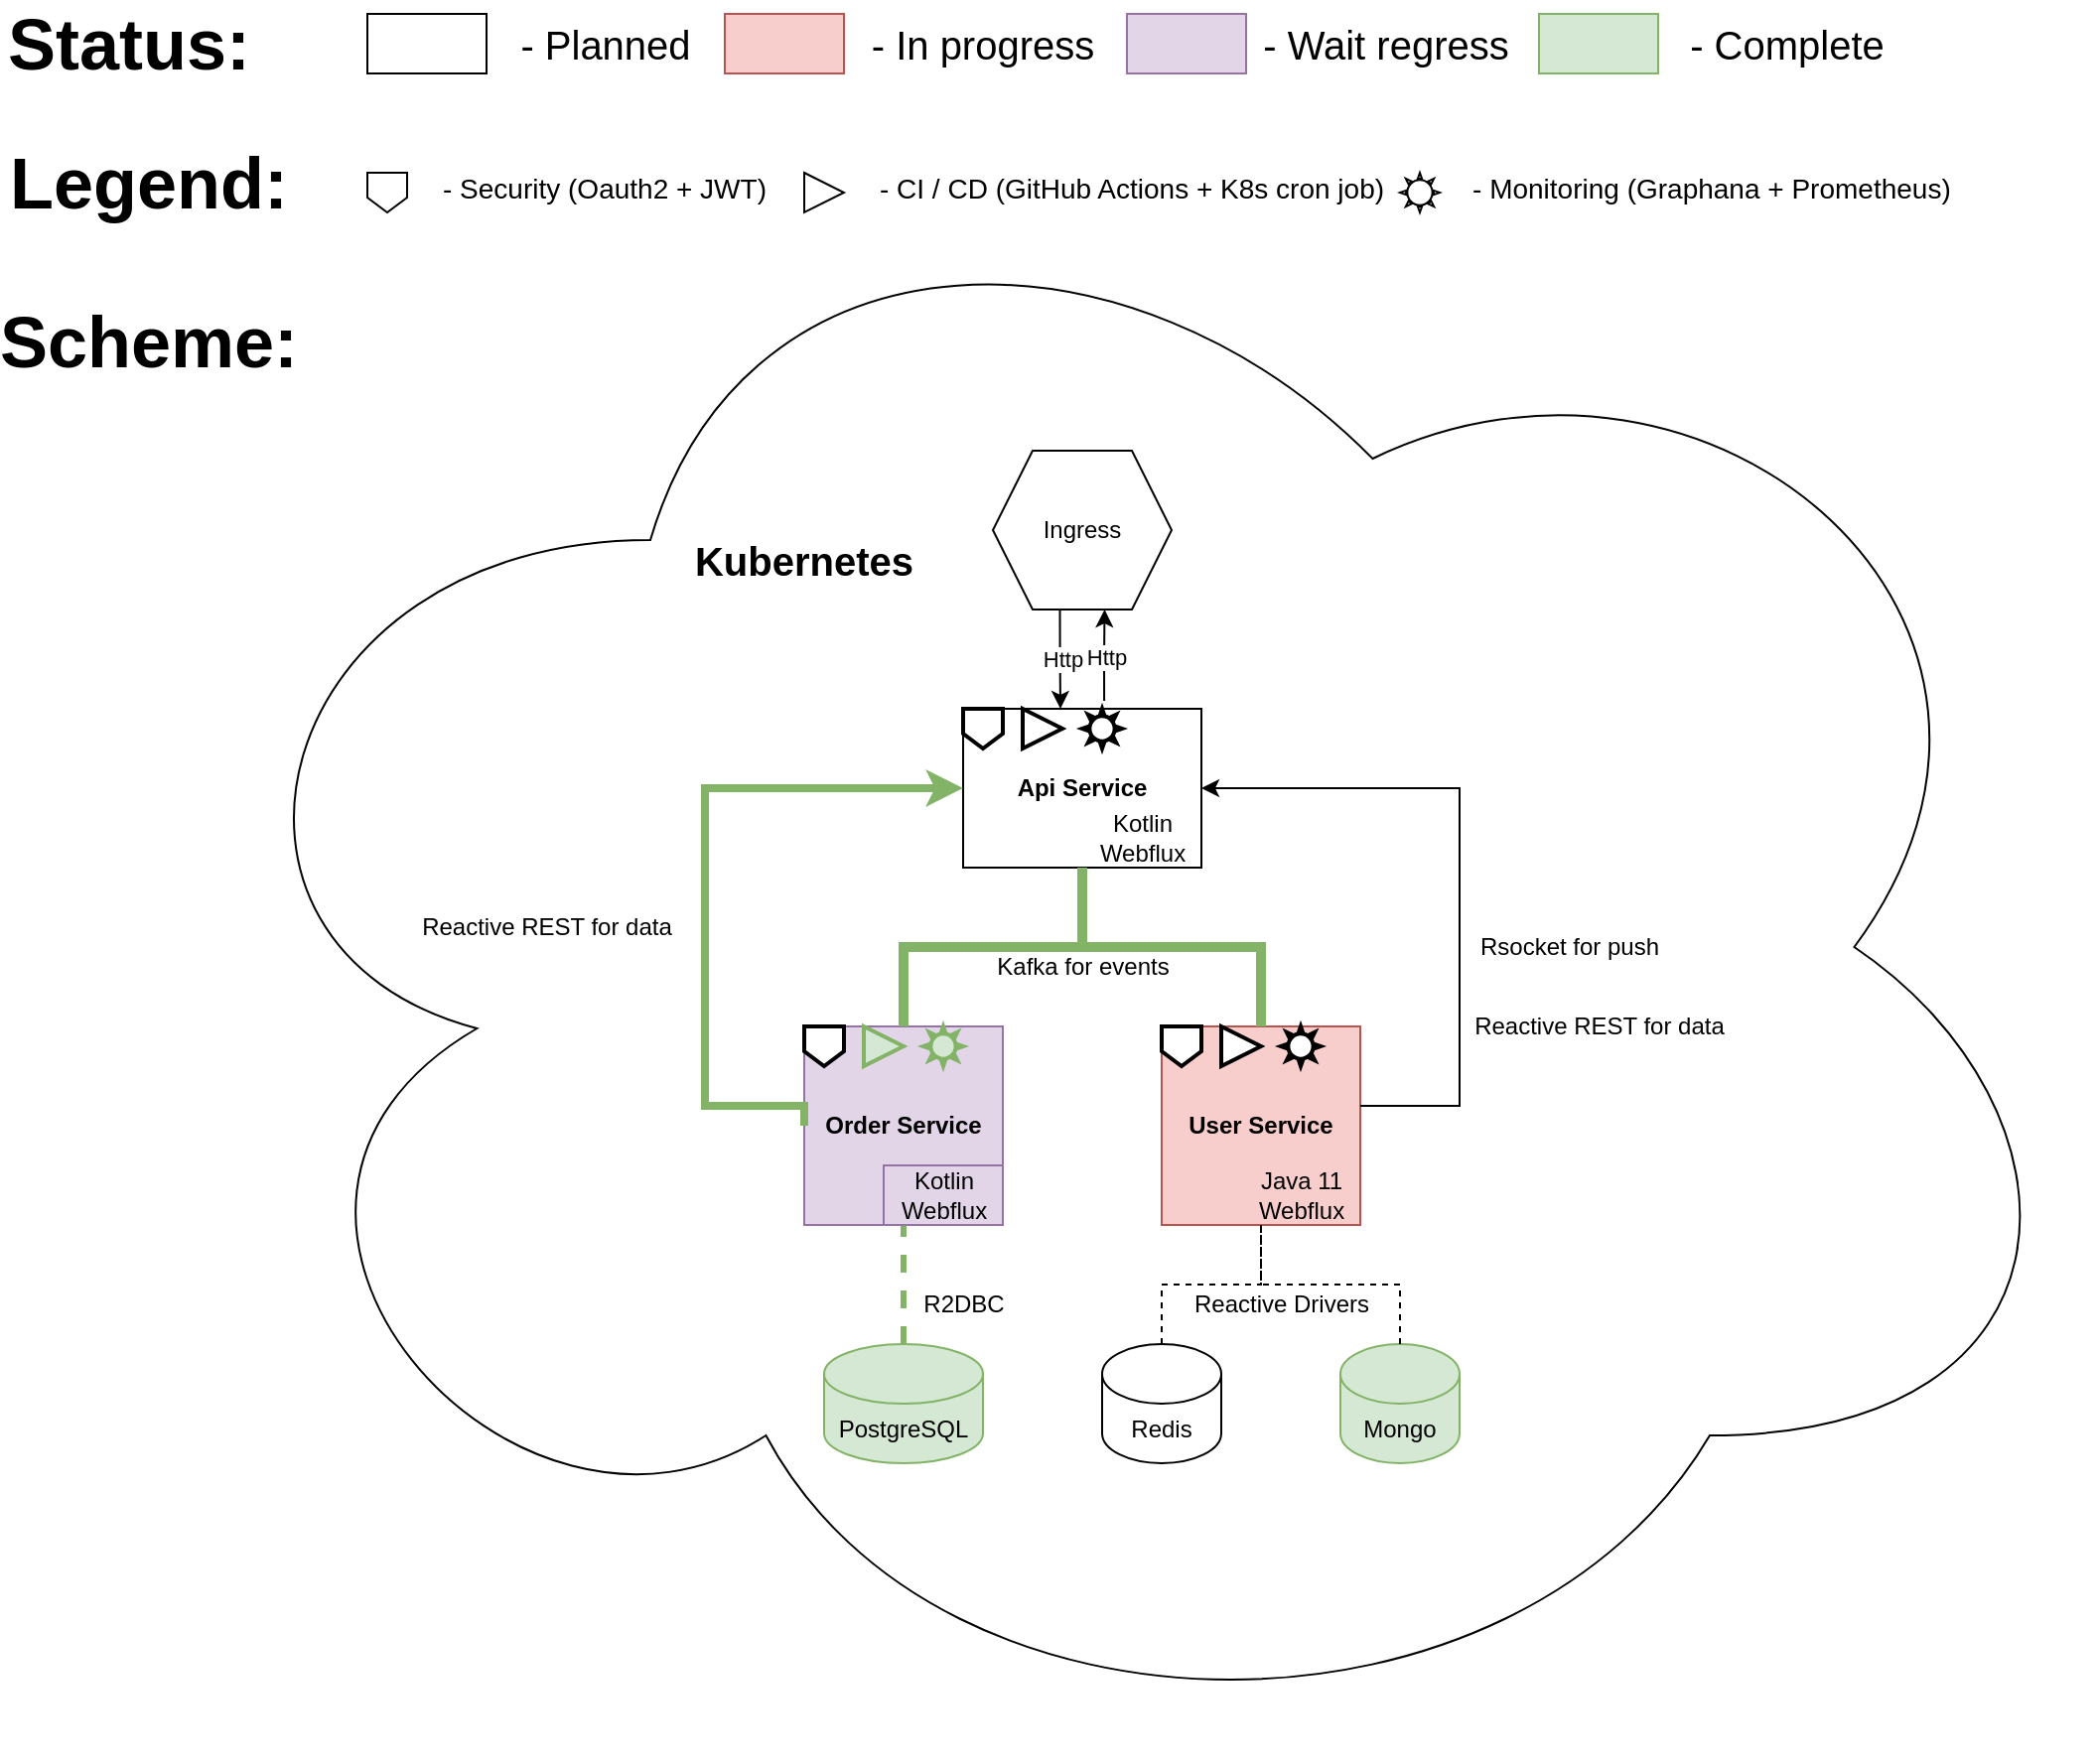 <mxfile version="15.5.8" type="github">
  <diagram id="oiyiW2vkrC8ygkZaL_Hv" name="Page-1">
    <mxGraphModel dx="2462" dy="2046" grid="1" gridSize="10" guides="1" tooltips="1" connect="1" arrows="1" fold="1" page="1" pageScale="1" pageWidth="827" pageHeight="1169" math="0" shadow="0">
      <root>
        <mxCell id="0" />
        <mxCell id="1" parent="0" />
        <mxCell id="nYWHVTbInicaqjC0b95Y-31" value="" style="ellipse;shape=cloud;whiteSpace=wrap;html=1;" parent="1" vertex="1">
          <mxGeometry x="-120" y="-210" width="970" height="820" as="geometry" />
        </mxCell>
        <mxCell id="nYWHVTbInicaqjC0b95Y-1" value="&lt;b&gt;Api Service&lt;/b&gt;" style="rounded=0;whiteSpace=wrap;html=1;" parent="1" vertex="1">
          <mxGeometry x="280" y="80" width="120" height="80" as="geometry" />
        </mxCell>
        <mxCell id="nYWHVTbInicaqjC0b95Y-2" value="&lt;b&gt;Order Service&lt;/b&gt;" style="whiteSpace=wrap;html=1;aspect=fixed;fillColor=#e1d5e7;strokeColor=#9673a6;" parent="1" vertex="1">
          <mxGeometry x="200" y="240" width="100" height="100" as="geometry" />
        </mxCell>
        <mxCell id="nYWHVTbInicaqjC0b95Y-3" value="&lt;b&gt;User Service&lt;/b&gt;" style="whiteSpace=wrap;html=1;aspect=fixed;fillColor=#f8cecc;strokeColor=#b85450;" parent="1" vertex="1">
          <mxGeometry x="380" y="240" width="100" height="100" as="geometry" />
        </mxCell>
        <mxCell id="nYWHVTbInicaqjC0b95Y-6" value="Kafka for events" style="text;html=1;align=center;verticalAlign=middle;resizable=0;points=[];autosize=1;strokeColor=none;fillColor=none;" parent="1" vertex="1">
          <mxGeometry x="290" y="200" width="100" height="20" as="geometry" />
        </mxCell>
        <mxCell id="nYWHVTbInicaqjC0b95Y-8" value="" style="endArrow=classic;html=1;rounded=0;edgeStyle=orthogonalEdgeStyle;entryX=1;entryY=0.5;entryDx=0;entryDy=0;" parent="1" target="nYWHVTbInicaqjC0b95Y-1" edge="1">
          <mxGeometry width="50" height="50" relative="1" as="geometry">
            <mxPoint x="480" y="280" as="sourcePoint" />
            <mxPoint x="520" y="120" as="targetPoint" />
            <Array as="points">
              <mxPoint x="530" y="280" />
              <mxPoint x="530" y="120" />
            </Array>
          </mxGeometry>
        </mxCell>
        <mxCell id="nYWHVTbInicaqjC0b95Y-9" value="" style="endArrow=classic;html=1;rounded=0;edgeStyle=orthogonalEdgeStyle;entryX=0;entryY=0.5;entryDx=0;entryDy=0;exitX=0;exitY=0.5;exitDx=0;exitDy=0;fillColor=#d5e8d4;strokeColor=#82b366;strokeWidth=4;" parent="1" source="nYWHVTbInicaqjC0b95Y-2" target="nYWHVTbInicaqjC0b95Y-1" edge="1">
          <mxGeometry width="50" height="50" relative="1" as="geometry">
            <mxPoint x="100" y="280" as="sourcePoint" />
            <mxPoint x="20" y="120" as="targetPoint" />
            <Array as="points">
              <mxPoint x="150" y="280" />
              <mxPoint x="150" y="120" />
            </Array>
          </mxGeometry>
        </mxCell>
        <mxCell id="nYWHVTbInicaqjC0b95Y-10" value="Reactive REST for data" style="text;html=1;align=center;verticalAlign=middle;resizable=0;points=[];autosize=1;strokeColor=none;fillColor=none;" parent="1" vertex="1">
          <mxGeometry y="180" width="140" height="20" as="geometry" />
        </mxCell>
        <mxCell id="nYWHVTbInicaqjC0b95Y-11" value="Rsocket for push" style="text;html=1;align=center;verticalAlign=middle;resizable=0;points=[];autosize=1;strokeColor=none;fillColor=none;" parent="1" vertex="1">
          <mxGeometry x="530" y="190" width="110" height="20" as="geometry" />
        </mxCell>
        <mxCell id="nYWHVTbInicaqjC0b95Y-12" value="PostgreSQL" style="shape=cylinder3;whiteSpace=wrap;html=1;boundedLbl=1;backgroundOutline=1;size=15;fillColor=#d5e8d4;strokeColor=#82b366;" parent="1" vertex="1">
          <mxGeometry x="210" y="400" width="80" height="60" as="geometry" />
        </mxCell>
        <mxCell id="nYWHVTbInicaqjC0b95Y-13" value="" style="endArrow=none;dashed=1;html=1;rounded=0;edgeStyle=orthogonalEdgeStyle;entryX=0.5;entryY=1;entryDx=0;entryDy=0;exitX=0.5;exitY=0;exitDx=0;exitDy=0;exitPerimeter=0;fillColor=#d5e8d4;strokeColor=#82b366;strokeWidth=3;" parent="1" source="nYWHVTbInicaqjC0b95Y-12" target="nYWHVTbInicaqjC0b95Y-2" edge="1">
          <mxGeometry width="50" height="50" relative="1" as="geometry">
            <mxPoint x="390" y="410" as="sourcePoint" />
            <mxPoint x="440" y="360" as="targetPoint" />
          </mxGeometry>
        </mxCell>
        <mxCell id="nYWHVTbInicaqjC0b95Y-14" value="Redis" style="shape=cylinder3;whiteSpace=wrap;html=1;boundedLbl=1;backgroundOutline=1;size=15;" parent="1" vertex="1">
          <mxGeometry x="350" y="400" width="60" height="60" as="geometry" />
        </mxCell>
        <mxCell id="nYWHVTbInicaqjC0b95Y-15" value="Mongo" style="shape=cylinder3;whiteSpace=wrap;html=1;boundedLbl=1;backgroundOutline=1;size=15;fillColor=#d5e8d4;strokeColor=#82b366;" parent="1" vertex="1">
          <mxGeometry x="470" y="400" width="60" height="60" as="geometry" />
        </mxCell>
        <mxCell id="nYWHVTbInicaqjC0b95Y-16" value="" style="endArrow=none;dashed=1;html=1;rounded=0;edgeStyle=orthogonalEdgeStyle;exitX=0.5;exitY=0;exitDx=0;exitDy=0;exitPerimeter=0;entryX=0.5;entryY=1;entryDx=0;entryDy=0;" parent="1" source="nYWHVTbInicaqjC0b95Y-14" target="nYWHVTbInicaqjC0b95Y-3" edge="1">
          <mxGeometry width="50" height="50" relative="1" as="geometry">
            <mxPoint x="390" y="410" as="sourcePoint" />
            <mxPoint x="440" y="360" as="targetPoint" />
          </mxGeometry>
        </mxCell>
        <mxCell id="nYWHVTbInicaqjC0b95Y-17" value="" style="endArrow=none;dashed=1;html=1;rounded=0;edgeStyle=orthogonalEdgeStyle;exitX=0.5;exitY=0;exitDx=0;exitDy=0;exitPerimeter=0;entryX=0.5;entryY=1;entryDx=0;entryDy=0;" parent="1" source="nYWHVTbInicaqjC0b95Y-15" target="nYWHVTbInicaqjC0b95Y-3" edge="1">
          <mxGeometry width="50" height="50" relative="1" as="geometry">
            <mxPoint x="410" y="360" as="sourcePoint" />
            <mxPoint x="450" y="330" as="targetPoint" />
          </mxGeometry>
        </mxCell>
        <mxCell id="nYWHVTbInicaqjC0b95Y-18" value="R2DBC" style="text;html=1;align=center;verticalAlign=middle;resizable=0;points=[];autosize=1;strokeColor=none;fillColor=none;" parent="1" vertex="1">
          <mxGeometry x="250" y="370" width="60" height="20" as="geometry" />
        </mxCell>
        <mxCell id="nYWHVTbInicaqjC0b95Y-19" value="Reactive Drivers" style="text;html=1;align=center;verticalAlign=middle;resizable=0;points=[];autosize=1;strokeColor=none;fillColor=none;" parent="1" vertex="1">
          <mxGeometry x="390" y="370" width="100" height="20" as="geometry" />
        </mxCell>
        <mxCell id="nYWHVTbInicaqjC0b95Y-20" value="Reactive REST for data" style="text;html=1;align=center;verticalAlign=middle;resizable=0;points=[];autosize=1;strokeColor=none;fillColor=none;" parent="1" vertex="1">
          <mxGeometry x="530" y="230" width="140" height="20" as="geometry" />
        </mxCell>
        <mxCell id="nYWHVTbInicaqjC0b95Y-21" value="&lt;div&gt;Kotlin&lt;/div&gt;&lt;div&gt;Webflux&lt;br&gt;&lt;/div&gt;" style="text;html=1;align=center;verticalAlign=middle;resizable=0;points=[];autosize=1;strokeColor=#9673a6;fillColor=#e1d5e7;" parent="1" vertex="1">
          <mxGeometry x="240" y="310" width="60" height="30" as="geometry" />
        </mxCell>
        <mxCell id="nYWHVTbInicaqjC0b95Y-22" value="&lt;div&gt;&lt;span&gt;Java 11&lt;/span&gt;&lt;/div&gt;&lt;div&gt;&lt;span&gt;Webflux&lt;/span&gt;&lt;/div&gt;" style="text;html=1;align=center;verticalAlign=middle;resizable=0;points=[];autosize=1;strokeColor=none;fillColor=none;" parent="1" vertex="1">
          <mxGeometry x="420" y="310" width="60" height="30" as="geometry" />
        </mxCell>
        <mxCell id="nYWHVTbInicaqjC0b95Y-23" value="&lt;div&gt;Kotlin&lt;/div&gt;&lt;div&gt;Webflux&lt;br&gt;&lt;/div&gt;" style="text;html=1;align=center;verticalAlign=middle;resizable=0;points=[];autosize=1;strokeColor=none;fillColor=none;" parent="1" vertex="1">
          <mxGeometry x="340" y="130" width="60" height="30" as="geometry" />
        </mxCell>
        <mxCell id="nYWHVTbInicaqjC0b95Y-24" value="Ingress" style="shape=hexagon;perimeter=hexagonPerimeter2;whiteSpace=wrap;html=1;fixedSize=1;" parent="1" vertex="1">
          <mxGeometry x="295" y="-50" width="90" height="80" as="geometry" />
        </mxCell>
        <mxCell id="nYWHVTbInicaqjC0b95Y-26" value="" style="endArrow=classic;html=1;rounded=0;edgeStyle=orthogonalEdgeStyle;exitX=0.375;exitY=1;exitDx=0;exitDy=0;" parent="1" source="nYWHVTbInicaqjC0b95Y-24" edge="1">
          <mxGeometry relative="1" as="geometry">
            <mxPoint x="360" y="270" as="sourcePoint" />
            <mxPoint x="329" y="80" as="targetPoint" />
          </mxGeometry>
        </mxCell>
        <mxCell id="nYWHVTbInicaqjC0b95Y-27" value="Http" style="edgeLabel;resizable=0;html=1;align=center;verticalAlign=middle;" parent="nYWHVTbInicaqjC0b95Y-26" connectable="0" vertex="1">
          <mxGeometry relative="1" as="geometry" />
        </mxCell>
        <mxCell id="nYWHVTbInicaqjC0b95Y-28" value="" style="endArrow=classic;html=1;rounded=0;edgeStyle=orthogonalEdgeStyle;exitX=0.592;exitY=-0.05;exitDx=0;exitDy=0;entryX=0.625;entryY=1;entryDx=0;entryDy=0;exitPerimeter=0;" parent="1" source="nYWHVTbInicaqjC0b95Y-1" target="nYWHVTbInicaqjC0b95Y-24" edge="1">
          <mxGeometry relative="1" as="geometry">
            <mxPoint x="338.75" y="40" as="sourcePoint" />
            <mxPoint x="339" y="90" as="targetPoint" />
          </mxGeometry>
        </mxCell>
        <mxCell id="nYWHVTbInicaqjC0b95Y-29" value="Http" style="edgeLabel;resizable=0;html=1;align=center;verticalAlign=middle;" parent="nYWHVTbInicaqjC0b95Y-28" connectable="0" vertex="1">
          <mxGeometry relative="1" as="geometry" />
        </mxCell>
        <mxCell id="nYWHVTbInicaqjC0b95Y-32" value="" style="endArrow=none;html=1;rounded=0;edgeStyle=orthogonalEdgeStyle;entryX=0.5;entryY=0;entryDx=0;entryDy=0;fillColor=#d5e8d4;strokeColor=#82b366;strokeWidth=5;" parent="1" target="nYWHVTbInicaqjC0b95Y-3" edge="1">
          <mxGeometry width="50" height="50" relative="1" as="geometry">
            <mxPoint x="340" y="160" as="sourcePoint" />
            <mxPoint x="430" y="240" as="targetPoint" />
            <Array as="points">
              <mxPoint x="340" y="200" />
              <mxPoint x="430" y="200" />
            </Array>
          </mxGeometry>
        </mxCell>
        <mxCell id="nYWHVTbInicaqjC0b95Y-33" value="&lt;font style=&quot;font-size: 20px&quot;&gt;&lt;b&gt;Kubernetes&lt;/b&gt;&lt;/font&gt;" style="text;html=1;strokeColor=none;fillColor=none;align=center;verticalAlign=middle;whiteSpace=wrap;rounded=0;" parent="1" vertex="1">
          <mxGeometry x="160" y="-10" width="80" height="30" as="geometry" />
        </mxCell>
        <mxCell id="nYWHVTbInicaqjC0b95Y-34" value="" style="endArrow=none;html=1;rounded=0;edgeStyle=orthogonalEdgeStyle;entryX=0.5;entryY=0;entryDx=0;entryDy=0;fillColor=#d5e8d4;strokeColor=#82b366;strokeWidth=5;" parent="1" target="nYWHVTbInicaqjC0b95Y-2" edge="1">
          <mxGeometry width="50" height="50" relative="1" as="geometry">
            <mxPoint x="340" y="160" as="sourcePoint" />
            <mxPoint x="440" y="250" as="targetPoint" />
            <Array as="points">
              <mxPoint x="340" y="160" />
              <mxPoint x="340" y="200" />
              <mxPoint x="250" y="200" />
            </Array>
          </mxGeometry>
        </mxCell>
        <mxCell id="nYWHVTbInicaqjC0b95Y-35" value="" style="rounded=0;whiteSpace=wrap;html=1;fontSize=20;" parent="1" vertex="1">
          <mxGeometry x="-20" y="-270" width="60" height="30" as="geometry" />
        </mxCell>
        <mxCell id="nYWHVTbInicaqjC0b95Y-36" value="" style="rounded=0;whiteSpace=wrap;html=1;fontSize=20;fillColor=#f8cecc;strokeColor=#b85450;" parent="1" vertex="1">
          <mxGeometry x="160" y="-270" width="60" height="30" as="geometry" />
        </mxCell>
        <mxCell id="nYWHVTbInicaqjC0b95Y-37" value="" style="rounded=0;whiteSpace=wrap;html=1;fontSize=20;fillColor=#d5e8d4;strokeColor=#82b366;" parent="1" vertex="1">
          <mxGeometry x="570" y="-270" width="60" height="30" as="geometry" />
        </mxCell>
        <mxCell id="nYWHVTbInicaqjC0b95Y-39" value="- Planned" style="text;html=1;strokeColor=none;fillColor=none;align=center;verticalAlign=middle;whiteSpace=wrap;rounded=0;fontSize=20;" parent="1" vertex="1">
          <mxGeometry x="50" y="-270" width="100" height="30" as="geometry" />
        </mxCell>
        <mxCell id="nYWHVTbInicaqjC0b95Y-40" value="- In progress" style="text;html=1;strokeColor=none;fillColor=none;align=center;verticalAlign=middle;whiteSpace=wrap;rounded=0;fontSize=20;" parent="1" vertex="1">
          <mxGeometry x="230" y="-270" width="120" height="30" as="geometry" />
        </mxCell>
        <mxCell id="nYWHVTbInicaqjC0b95Y-41" value="- Complete" style="text;html=1;strokeColor=none;fillColor=none;align=center;verticalAlign=middle;whiteSpace=wrap;rounded=0;fontSize=20;" parent="1" vertex="1">
          <mxGeometry x="640" y="-270" width="110" height="30" as="geometry" />
        </mxCell>
        <mxCell id="g0syKWQQ49Jkf8N2EbLG-2" value="" style="rounded=0;whiteSpace=wrap;html=1;fontSize=20;fillColor=#e1d5e7;strokeColor=#9673a6;" vertex="1" parent="1">
          <mxGeometry x="362.5" y="-270" width="60" height="30" as="geometry" />
        </mxCell>
        <mxCell id="g0syKWQQ49Jkf8N2EbLG-4" value="- Wait regress" style="text;html=1;strokeColor=none;fillColor=none;align=center;verticalAlign=middle;whiteSpace=wrap;rounded=0;fontSize=20;" vertex="1" parent="1">
          <mxGeometry x="377.5" y="-270" width="230" height="30" as="geometry" />
        </mxCell>
        <mxCell id="g0syKWQQ49Jkf8N2EbLG-8" value="" style="shape=offPageConnector;whiteSpace=wrap;html=1;" vertex="1" parent="1">
          <mxGeometry x="-20" y="-190" width="20" height="20" as="geometry" />
        </mxCell>
        <mxCell id="g0syKWQQ49Jkf8N2EbLG-9" value="&lt;font style=&quot;font-size: 14px&quot;&gt;- Security (Oauth2 + JWT)&lt;/font&gt;" style="text;html=1;strokeColor=none;fillColor=none;align=center;verticalAlign=middle;whiteSpace=wrap;rounded=0;fontSize=20;" vertex="1" parent="1">
          <mxGeometry x="-2.5" y="-200" width="202.5" height="30" as="geometry" />
        </mxCell>
        <mxCell id="g0syKWQQ49Jkf8N2EbLG-10" value="" style="triangle;whiteSpace=wrap;html=1;fontSize=14;" vertex="1" parent="1">
          <mxGeometry x="200" y="-190" width="20" height="20" as="geometry" />
        </mxCell>
        <mxCell id="g0syKWQQ49Jkf8N2EbLG-11" value="&lt;font style=&quot;font-size: 14px&quot;&gt;- CI / CD (GitHub Actions + K8s cron job)&lt;/font&gt;" style="text;html=1;strokeColor=none;fillColor=none;align=center;verticalAlign=middle;whiteSpace=wrap;rounded=0;fontSize=20;" vertex="1" parent="1">
          <mxGeometry x="220" y="-200" width="290" height="30" as="geometry" />
        </mxCell>
        <mxCell id="g0syKWQQ49Jkf8N2EbLG-12" value="" style="verticalLabelPosition=bottom;verticalAlign=top;html=1;shape=mxgraph.basic.sun;fontSize=14;" vertex="1" parent="1">
          <mxGeometry x="500" y="-190" width="20" height="20" as="geometry" />
        </mxCell>
        <mxCell id="g0syKWQQ49Jkf8N2EbLG-13" value="&lt;font style=&quot;font-size: 14px&quot;&gt;&amp;nbsp;- Monitoring (Graphana + Prometheus)&lt;/font&gt;" style="text;html=1;strokeColor=none;fillColor=none;align=center;verticalAlign=middle;whiteSpace=wrap;rounded=0;fontSize=20;" vertex="1" parent="1">
          <mxGeometry x="510" y="-200" width="290" height="30" as="geometry" />
        </mxCell>
        <mxCell id="g0syKWQQ49Jkf8N2EbLG-14" value="" style="shape=offPageConnector;whiteSpace=wrap;html=1;strokeWidth=2;" vertex="1" parent="1">
          <mxGeometry x="200" y="240" width="20" height="20" as="geometry" />
        </mxCell>
        <mxCell id="g0syKWQQ49Jkf8N2EbLG-15" value="" style="triangle;whiteSpace=wrap;html=1;fontSize=14;fillColor=#d5e8d4;strokeColor=#82b366;strokeWidth=2;" vertex="1" parent="1">
          <mxGeometry x="230" y="240" width="20" height="20" as="geometry" />
        </mxCell>
        <mxCell id="g0syKWQQ49Jkf8N2EbLG-16" value="" style="verticalLabelPosition=bottom;verticalAlign=top;html=1;shape=mxgraph.basic.sun;fontSize=14;fillColor=#d5e8d4;strokeColor=#82b366;strokeWidth=2;" vertex="1" parent="1">
          <mxGeometry x="260" y="240" width="20" height="20" as="geometry" />
        </mxCell>
        <mxCell id="g0syKWQQ49Jkf8N2EbLG-17" value="" style="shape=offPageConnector;whiteSpace=wrap;html=1;strokeWidth=2;" vertex="1" parent="1">
          <mxGeometry x="380" y="240" width="20" height="20" as="geometry" />
        </mxCell>
        <mxCell id="g0syKWQQ49Jkf8N2EbLG-18" value="" style="triangle;whiteSpace=wrap;html=1;fontSize=14;strokeWidth=2;" vertex="1" parent="1">
          <mxGeometry x="410" y="240" width="20" height="20" as="geometry" />
        </mxCell>
        <mxCell id="g0syKWQQ49Jkf8N2EbLG-19" value="" style="verticalLabelPosition=bottom;verticalAlign=top;html=1;shape=mxgraph.basic.sun;fontSize=14;strokeWidth=2;" vertex="1" parent="1">
          <mxGeometry x="440" y="240" width="20" height="20" as="geometry" />
        </mxCell>
        <mxCell id="g0syKWQQ49Jkf8N2EbLG-20" value="" style="shape=offPageConnector;whiteSpace=wrap;html=1;strokeWidth=2;" vertex="1" parent="1">
          <mxGeometry x="280" y="80" width="20" height="20" as="geometry" />
        </mxCell>
        <mxCell id="g0syKWQQ49Jkf8N2EbLG-21" value="" style="triangle;whiteSpace=wrap;html=1;fontSize=14;strokeWidth=2;" vertex="1" parent="1">
          <mxGeometry x="310" y="80" width="20" height="20" as="geometry" />
        </mxCell>
        <mxCell id="g0syKWQQ49Jkf8N2EbLG-22" value="" style="verticalLabelPosition=bottom;verticalAlign=top;html=1;shape=mxgraph.basic.sun;fontSize=14;strokeWidth=2;" vertex="1" parent="1">
          <mxGeometry x="340" y="80" width="20" height="20" as="geometry" />
        </mxCell>
        <mxCell id="g0syKWQQ49Jkf8N2EbLG-23" value="&lt;font style=&quot;font-size: 36px;&quot;&gt;&lt;b style=&quot;font-size: 36px;&quot;&gt;Status:&lt;/b&gt;&lt;/font&gt;" style="text;html=1;strokeColor=none;fillColor=none;align=center;verticalAlign=middle;whiteSpace=wrap;rounded=0;fontSize=36;" vertex="1" parent="1">
          <mxGeometry x="-180" y="-270" width="80" height="30" as="geometry" />
        </mxCell>
        <mxCell id="g0syKWQQ49Jkf8N2EbLG-24" value="&lt;font style=&quot;font-size: 36px;&quot;&gt;&lt;b style=&quot;font-size: 36px;&quot;&gt;Legend:&lt;/b&gt;&lt;/font&gt;" style="text;html=1;strokeColor=none;fillColor=none;align=center;verticalAlign=middle;whiteSpace=wrap;rounded=0;fontSize=36;" vertex="1" parent="1">
          <mxGeometry x="-170" y="-200" width="80" height="30" as="geometry" />
        </mxCell>
        <mxCell id="g0syKWQQ49Jkf8N2EbLG-25" value="&lt;font style=&quot;font-size: 36px;&quot;&gt;&lt;b style=&quot;font-size: 36px;&quot;&gt;Scheme:&lt;br style=&quot;font-size: 36px;&quot;&gt;&lt;/b&gt;&lt;/font&gt;" style="text;html=1;strokeColor=none;fillColor=none;align=center;verticalAlign=middle;whiteSpace=wrap;rounded=0;fontSize=36;" vertex="1" parent="1">
          <mxGeometry x="-170" y="-120" width="80" height="30" as="geometry" />
        </mxCell>
      </root>
    </mxGraphModel>
  </diagram>
</mxfile>
